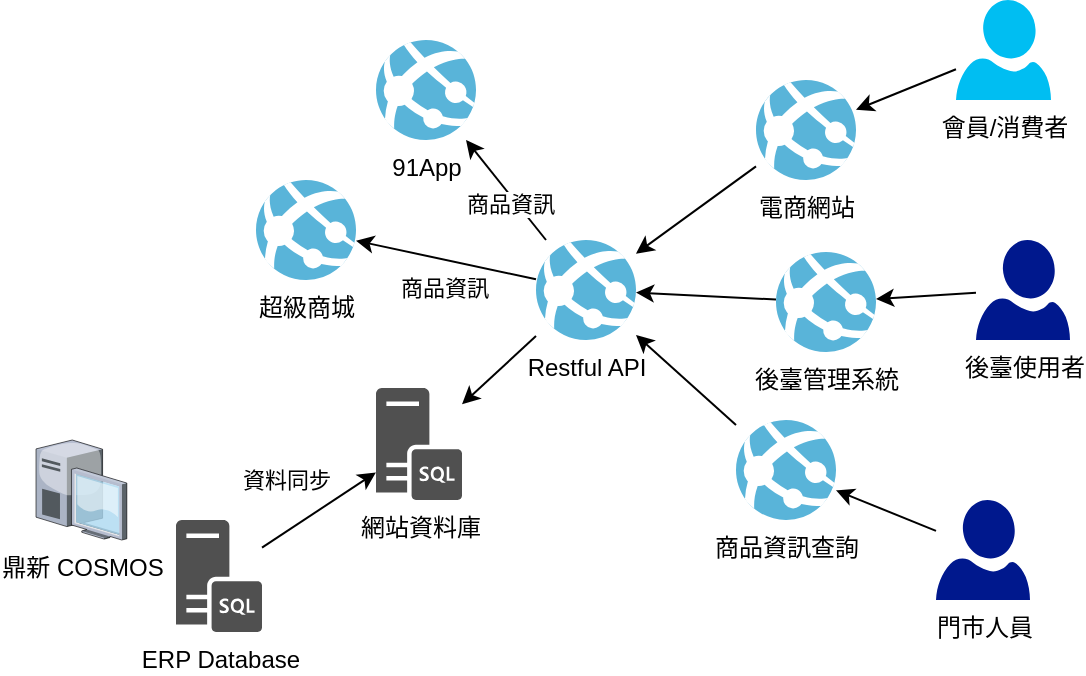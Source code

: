 <mxfile version="13.7.3" type="device"><diagram id="AzUR9E4pZBbzGT_S2fM9" name="Page-1"><mxGraphModel dx="1053" dy="493" grid="1" gridSize="10" guides="1" tooltips="1" connect="1" arrows="1" fold="1" page="1" pageScale="1" pageWidth="827" pageHeight="1169" math="0" shadow="0"><root><mxCell id="0"/><mxCell id="1" parent="0"/><mxCell id="euffvMZq33MCqrxNmrP7-14" value="" style="edgeStyle=none;rounded=0;orthogonalLoop=1;jettySize=auto;html=1;" parent="1" source="euffvMZq33MCqrxNmrP7-2" target="euffvMZq33MCqrxNmrP7-3" edge="1"><mxGeometry relative="1" as="geometry"><mxPoint x="264.5" y="228" as="targetPoint"/></mxGeometry></mxCell><mxCell id="euffvMZq33MCqrxNmrP7-24" value="資料同步" style="edgeLabel;html=1;align=center;verticalAlign=middle;resizable=0;points=[];" parent="euffvMZq33MCqrxNmrP7-14" vertex="1" connectable="0"><mxGeometry x="-0.329" y="-4" relative="1" as="geometry"><mxPoint x="-9.73" y="-25.18" as="offset"/></mxGeometry></mxCell><mxCell id="euffvMZq33MCqrxNmrP7-2" value="ERP Database" style="pointerEvents=1;shadow=0;dashed=0;html=1;strokeColor=none;fillColor=#505050;labelPosition=center;verticalLabelPosition=bottom;verticalAlign=top;outlineConnect=0;align=center;shape=mxgraph.office.servers.sql_server;" parent="1" vertex="1"><mxGeometry x="210" y="400" width="43" height="56" as="geometry"/></mxCell><mxCell id="euffvMZq33MCqrxNmrP7-3" value="網站資料庫" style="pointerEvents=1;shadow=0;dashed=0;html=1;strokeColor=none;fillColor=#505050;labelPosition=center;verticalLabelPosition=bottom;verticalAlign=top;outlineConnect=0;align=center;shape=mxgraph.office.servers.sql_server;" parent="1" vertex="1"><mxGeometry x="310" y="334" width="43" height="56" as="geometry"/></mxCell><mxCell id="euffvMZq33MCqrxNmrP7-4" value="鼎新 COSMOS" style="verticalLabelPosition=bottom;aspect=fixed;html=1;verticalAlign=top;strokeColor=none;align=center;outlineConnect=0;shape=mxgraph.citrix.desktop;" parent="1" vertex="1"><mxGeometry x="140" y="360" width="45.41" height="50" as="geometry"/></mxCell><mxCell id="euffvMZq33MCqrxNmrP7-9" value="" style="rounded=0;orthogonalLoop=1;jettySize=auto;html=1;" parent="1" source="euffvMZq33MCqrxNmrP7-6" target="euffvMZq33MCqrxNmrP7-17" edge="1"><mxGeometry relative="1" as="geometry"><mxPoint x="440" y="250" as="targetPoint"/></mxGeometry></mxCell><mxCell id="euffvMZq33MCqrxNmrP7-6" value="電商網站" style="aspect=fixed;html=1;points=[];align=center;image;fontSize=12;image=img/lib/mscae/App_Services.svg;" parent="1" vertex="1"><mxGeometry x="500" y="180" width="50" height="50" as="geometry"/></mxCell><mxCell id="euffvMZq33MCqrxNmrP7-16" value="" style="edgeStyle=none;rounded=0;orthogonalLoop=1;jettySize=auto;html=1;" parent="1" source="euffvMZq33MCqrxNmrP7-7" target="euffvMZq33MCqrxNmrP7-17" edge="1"><mxGeometry relative="1" as="geometry"><mxPoint x="460" y="330" as="targetPoint"/></mxGeometry></mxCell><mxCell id="euffvMZq33MCqrxNmrP7-7" value="後臺管理系統" style="aspect=fixed;html=1;points=[];align=center;image;fontSize=12;image=img/lib/mscae/App_Services.svg;" parent="1" vertex="1"><mxGeometry x="510" y="266" width="50" height="50" as="geometry"/></mxCell><mxCell id="euffvMZq33MCqrxNmrP7-20" value="" style="edgeStyle=none;rounded=0;orthogonalLoop=1;jettySize=auto;html=1;" parent="1" source="euffvMZq33MCqrxNmrP7-8" target="euffvMZq33MCqrxNmrP7-6" edge="1"><mxGeometry relative="1" as="geometry"><mxPoint x="481.25" y="155" as="targetPoint"/></mxGeometry></mxCell><mxCell id="euffvMZq33MCqrxNmrP7-8" value="會員/消費者" style="verticalLabelPosition=bottom;html=1;verticalAlign=top;align=center;strokeColor=none;fillColor=#00BEF2;shape=mxgraph.azure.user;labelBackgroundColor=#ffffff;" parent="1" vertex="1"><mxGeometry x="600" y="140" width="47.5" height="50" as="geometry"/></mxCell><mxCell id="euffvMZq33MCqrxNmrP7-23" value="" style="edgeStyle=none;rounded=0;orthogonalLoop=1;jettySize=auto;html=1;" parent="1" source="euffvMZq33MCqrxNmrP7-10" target="euffvMZq33MCqrxNmrP7-7" edge="1"><mxGeometry relative="1" as="geometry"><mxPoint x="480.5" y="415" as="targetPoint"/></mxGeometry></mxCell><mxCell id="euffvMZq33MCqrxNmrP7-10" value="後臺使用者" style="aspect=fixed;pointerEvents=1;shadow=0;dashed=0;html=1;strokeColor=none;labelPosition=center;verticalLabelPosition=bottom;verticalAlign=top;align=center;fillColor=#00188D;shape=mxgraph.azure.user" parent="1" vertex="1"><mxGeometry x="610" y="260" width="47" height="50" as="geometry"/></mxCell><mxCell id="euffvMZq33MCqrxNmrP7-18" value="" style="edgeStyle=none;rounded=0;orthogonalLoop=1;jettySize=auto;html=1;" parent="1" source="euffvMZq33MCqrxNmrP7-17" target="euffvMZq33MCqrxNmrP7-3" edge="1"><mxGeometry relative="1" as="geometry"/></mxCell><mxCell id="euffvMZq33MCqrxNmrP7-26" value="" style="edgeStyle=none;rounded=0;orthogonalLoop=1;jettySize=auto;html=1;" parent="1" source="euffvMZq33MCqrxNmrP7-17" target="euffvMZq33MCqrxNmrP7-25" edge="1"><mxGeometry relative="1" as="geometry"/></mxCell><mxCell id="euffvMZq33MCqrxNmrP7-27" value="商品資訊" style="edgeLabel;html=1;align=center;verticalAlign=middle;resizable=0;points=[];" parent="euffvMZq33MCqrxNmrP7-26" vertex="1" connectable="0"><mxGeometry x="0.373" y="1" relative="1" as="geometry"><mxPoint x="15.75" y="15.87" as="offset"/></mxGeometry></mxCell><mxCell id="euffvMZq33MCqrxNmrP7-25" value="超級商城" style="aspect=fixed;html=1;points=[];align=center;image;fontSize=12;image=img/lib/mscae/App_Services.svg;imageBackground=#ffffff;" parent="1" vertex="1"><mxGeometry x="250" y="230" width="50" height="50" as="geometry"/></mxCell><mxCell id="euffvMZq33MCqrxNmrP7-30" value="" style="edgeStyle=none;rounded=0;orthogonalLoop=1;jettySize=auto;html=1;" parent="1" source="euffvMZq33MCqrxNmrP7-28" target="euffvMZq33MCqrxNmrP7-17" edge="1"><mxGeometry relative="1" as="geometry"/></mxCell><mxCell id="euffvMZq33MCqrxNmrP7-28" value="商品資訊查詢" style="aspect=fixed;html=1;points=[];align=center;image;fontSize=12;image=img/lib/mscae/App_Services.svg;" parent="1" vertex="1"><mxGeometry x="490" y="350" width="50" height="50" as="geometry"/></mxCell><mxCell id="euffvMZq33MCqrxNmrP7-31" value="" style="edgeStyle=none;rounded=0;orthogonalLoop=1;jettySize=auto;html=1;" parent="1" source="euffvMZq33MCqrxNmrP7-29" target="euffvMZq33MCqrxNmrP7-28" edge="1"><mxGeometry relative="1" as="geometry"/></mxCell><mxCell id="euffvMZq33MCqrxNmrP7-29" value="門市人員" style="aspect=fixed;pointerEvents=1;shadow=0;dashed=0;html=1;strokeColor=none;labelPosition=center;verticalLabelPosition=bottom;verticalAlign=top;align=center;fillColor=#00188D;shape=mxgraph.azure.user" parent="1" vertex="1"><mxGeometry x="590" y="390" width="47" height="50" as="geometry"/></mxCell><mxCell id="FJLt7SWZO9xsyfQ5KSXO-3" value="" style="rounded=0;orthogonalLoop=1;jettySize=auto;html=1;" edge="1" parent="1" source="euffvMZq33MCqrxNmrP7-17" target="FJLt7SWZO9xsyfQ5KSXO-1"><mxGeometry relative="1" as="geometry"><mxPoint x="415" y="180" as="targetPoint"/></mxGeometry></mxCell><mxCell id="FJLt7SWZO9xsyfQ5KSXO-4" value="商品資訊" style="edgeLabel;html=1;align=center;verticalAlign=middle;resizable=0;points=[];" vertex="1" connectable="0" parent="FJLt7SWZO9xsyfQ5KSXO-3"><mxGeometry x="0.179" y="-2" relative="1" as="geometry"><mxPoint x="3.18" y="12.58" as="offset"/></mxGeometry></mxCell><mxCell id="euffvMZq33MCqrxNmrP7-17" value="Restful API" style="aspect=fixed;html=1;points=[];align=center;image;fontSize=12;image=img/lib/mscae/App_Services.svg;labelBackgroundColor=#ffffff;" parent="1" vertex="1"><mxGeometry x="390" y="260" width="50" height="50" as="geometry"/></mxCell><mxCell id="FJLt7SWZO9xsyfQ5KSXO-1" value="91App" style="aspect=fixed;html=1;points=[];align=center;image;fontSize=12;image=img/lib/mscae/App_Services.svg;imageBackground=#ffffff;" vertex="1" parent="1"><mxGeometry x="310" y="160" width="50" height="50" as="geometry"/></mxCell></root></mxGraphModel></diagram></mxfile>